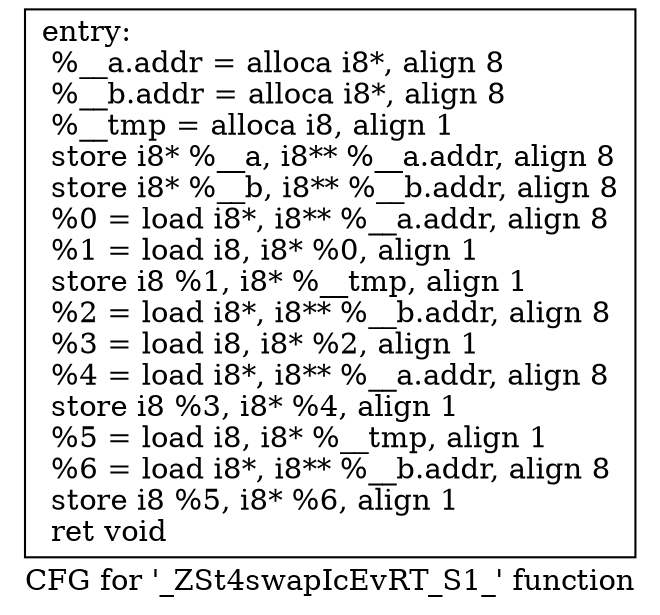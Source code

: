 digraph "CFG for '_ZSt4swapIcEvRT_S1_' function" {
	label="CFG for '_ZSt4swapIcEvRT_S1_' function";

	Node0x6bd3550 [shape=record,label="{entry:\l  %__a.addr = alloca i8*, align 8\l  %__b.addr = alloca i8*, align 8\l  %__tmp = alloca i8, align 1\l  store i8* %__a, i8** %__a.addr, align 8\l  store i8* %__b, i8** %__b.addr, align 8\l  %0 = load i8*, i8** %__a.addr, align 8\l  %1 = load i8, i8* %0, align 1\l  store i8 %1, i8* %__tmp, align 1\l  %2 = load i8*, i8** %__b.addr, align 8\l  %3 = load i8, i8* %2, align 1\l  %4 = load i8*, i8** %__a.addr, align 8\l  store i8 %3, i8* %4, align 1\l  %5 = load i8, i8* %__tmp, align 1\l  %6 = load i8*, i8** %__b.addr, align 8\l  store i8 %5, i8* %6, align 1\l  ret void\l}"];
}
